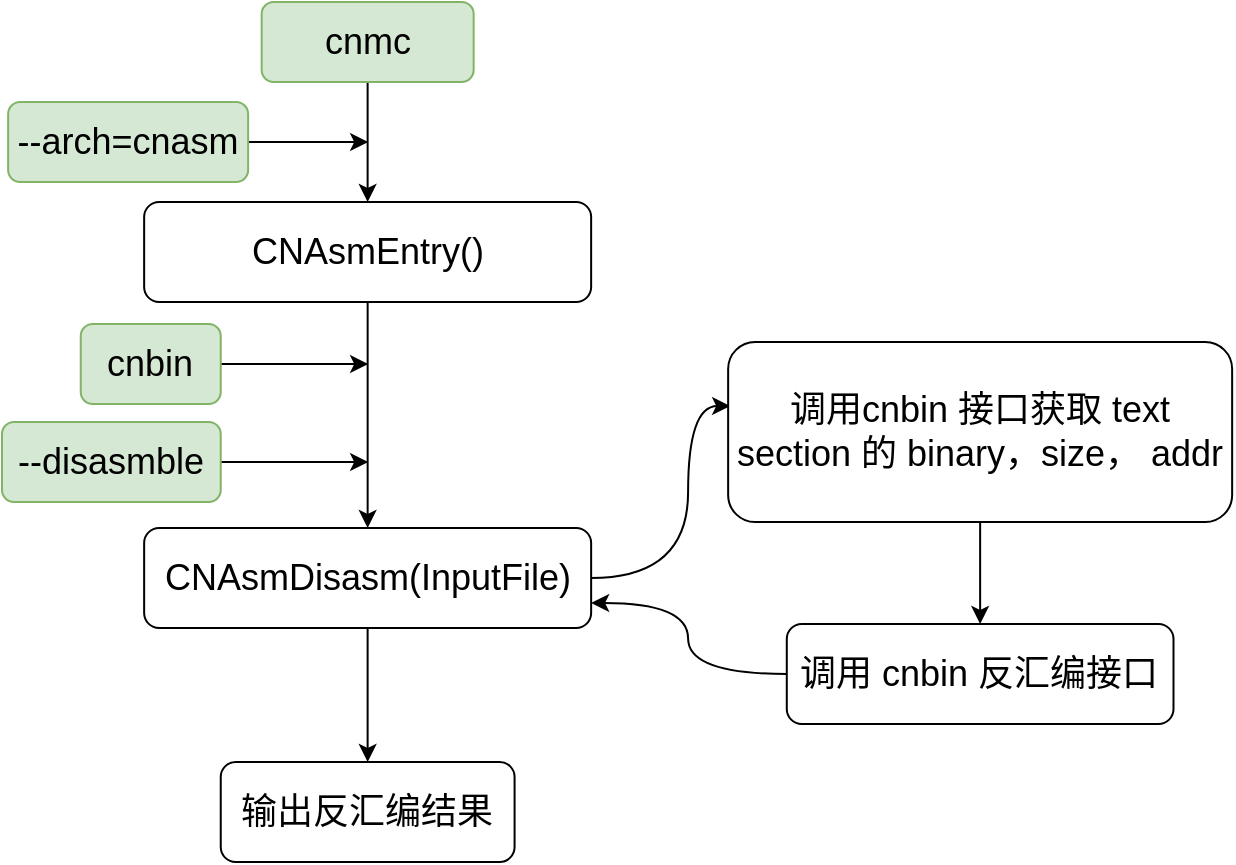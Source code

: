 <mxfile version="21.7.5" type="github">
  <diagram id="C5RBs43oDa-KdzZeNtuy" name="Page-1">
    <mxGraphModel dx="2173" dy="775" grid="1" gridSize="10" guides="1" tooltips="1" connect="1" arrows="1" fold="1" page="1" pageScale="1" pageWidth="827" pageHeight="1169" math="0" shadow="0">
      <root>
        <mxCell id="WIyWlLk6GJQsqaUBKTNV-0" />
        <mxCell id="WIyWlLk6GJQsqaUBKTNV-1" parent="WIyWlLk6GJQsqaUBKTNV-0" />
        <mxCell id="Ks6QfVX8gnesX7YzdXyY-0" style="edgeStyle=orthogonalEdgeStyle;rounded=0;orthogonalLoop=1;jettySize=auto;html=1;exitX=0.5;exitY=1;exitDx=0;exitDy=0;entryX=0.5;entryY=0;entryDx=0;entryDy=0;" edge="1" parent="WIyWlLk6GJQsqaUBKTNV-1" source="Ks6QfVX8gnesX7YzdXyY-1" target="Ks6QfVX8gnesX7YzdXyY-15">
          <mxGeometry relative="1" as="geometry" />
        </mxCell>
        <mxCell id="Ks6QfVX8gnesX7YzdXyY-1" value="&lt;span style=&quot;font-size: 18px;&quot;&gt;cnmc&lt;/span&gt;" style="rounded=1;whiteSpace=wrap;html=1;fontSize=12;glass=0;strokeWidth=1;shadow=0;fillColor=#d5e8d4;strokeColor=#82b366;" vertex="1" parent="WIyWlLk6GJQsqaUBKTNV-1">
          <mxGeometry x="-600.17" y="80" width="106" height="40" as="geometry" />
        </mxCell>
        <mxCell id="Ks6QfVX8gnesX7YzdXyY-42" style="edgeStyle=orthogonalEdgeStyle;rounded=0;orthogonalLoop=1;jettySize=auto;html=1;exitX=0.5;exitY=1;exitDx=0;exitDy=0;entryX=0.5;entryY=0;entryDx=0;entryDy=0;" edge="1" parent="WIyWlLk6GJQsqaUBKTNV-1" source="Ks6QfVX8gnesX7YzdXyY-15" target="Ks6QfVX8gnesX7YzdXyY-41">
          <mxGeometry relative="1" as="geometry" />
        </mxCell>
        <mxCell id="Ks6QfVX8gnesX7YzdXyY-15" value="&lt;span style=&quot;font-size: 18px;&quot;&gt;CNAsmEntry()&lt;/span&gt;" style="rounded=1;whiteSpace=wrap;html=1;fontSize=12;glass=0;strokeWidth=1;shadow=0;" vertex="1" parent="WIyWlLk6GJQsqaUBKTNV-1">
          <mxGeometry x="-658.93" y="180" width="223.5" height="50" as="geometry" />
        </mxCell>
        <mxCell id="Ks6QfVX8gnesX7YzdXyY-55" style="edgeStyle=orthogonalEdgeStyle;rounded=0;orthogonalLoop=1;jettySize=auto;html=1;exitX=1;exitY=0.5;exitDx=0;exitDy=0;" edge="1" parent="WIyWlLk6GJQsqaUBKTNV-1" source="Ks6QfVX8gnesX7YzdXyY-38">
          <mxGeometry relative="1" as="geometry">
            <mxPoint x="-546.93" y="150" as="targetPoint" />
          </mxGeometry>
        </mxCell>
        <mxCell id="Ks6QfVX8gnesX7YzdXyY-38" value="&lt;span style=&quot;font-size: 18px;&quot;&gt;--arch=cnasm&lt;br&gt;&lt;/span&gt;" style="rounded=1;whiteSpace=wrap;html=1;fontSize=12;glass=0;strokeWidth=1;shadow=0;fillColor=#d5e8d4;strokeColor=#82b366;" vertex="1" parent="WIyWlLk6GJQsqaUBKTNV-1">
          <mxGeometry x="-726.93" y="130" width="120" height="40" as="geometry" />
        </mxCell>
        <mxCell id="Ks6QfVX8gnesX7YzdXyY-54" style="edgeStyle=orthogonalEdgeStyle;rounded=0;orthogonalLoop=1;jettySize=auto;html=1;exitX=0.5;exitY=1;exitDx=0;exitDy=0;entryX=0.5;entryY=0;entryDx=0;entryDy=0;" edge="1" parent="WIyWlLk6GJQsqaUBKTNV-1" source="Ks6QfVX8gnesX7YzdXyY-41" target="Ks6QfVX8gnesX7YzdXyY-50">
          <mxGeometry relative="1" as="geometry" />
        </mxCell>
        <mxCell id="Ks6QfVX8gnesX7YzdXyY-58" style="edgeStyle=orthogonalEdgeStyle;rounded=0;orthogonalLoop=1;jettySize=auto;html=1;exitX=1;exitY=0.5;exitDx=0;exitDy=0;entryX=0.004;entryY=0.356;entryDx=0;entryDy=0;entryPerimeter=0;curved=1;" edge="1" parent="WIyWlLk6GJQsqaUBKTNV-1" source="Ks6QfVX8gnesX7YzdXyY-41" target="Ks6QfVX8gnesX7YzdXyY-46">
          <mxGeometry relative="1" as="geometry">
            <Array as="points">
              <mxPoint x="-386.93" y="368" />
              <mxPoint x="-386.93" y="282" />
            </Array>
          </mxGeometry>
        </mxCell>
        <mxCell id="Ks6QfVX8gnesX7YzdXyY-41" value="&lt;span style=&quot;font-size: 18px;&quot;&gt;CNAsmDisasm(InputFile)&lt;/span&gt;" style="rounded=1;whiteSpace=wrap;html=1;fontSize=12;glass=0;strokeWidth=1;shadow=0;" vertex="1" parent="WIyWlLk6GJQsqaUBKTNV-1">
          <mxGeometry x="-658.93" y="343" width="223.5" height="50" as="geometry" />
        </mxCell>
        <mxCell id="Ks6QfVX8gnesX7YzdXyY-57" style="edgeStyle=orthogonalEdgeStyle;rounded=0;orthogonalLoop=1;jettySize=auto;html=1;exitX=1;exitY=0.5;exitDx=0;exitDy=0;" edge="1" parent="WIyWlLk6GJQsqaUBKTNV-1" source="Ks6QfVX8gnesX7YzdXyY-43">
          <mxGeometry relative="1" as="geometry">
            <mxPoint x="-546.93" y="310" as="targetPoint" />
          </mxGeometry>
        </mxCell>
        <mxCell id="Ks6QfVX8gnesX7YzdXyY-43" value="&lt;span style=&quot;font-size: 18px;&quot;&gt;--disasmble&lt;br&gt;&lt;/span&gt;" style="rounded=1;whiteSpace=wrap;html=1;fontSize=12;glass=0;strokeWidth=1;shadow=0;fillColor=#d5e8d4;strokeColor=#82b366;" vertex="1" parent="WIyWlLk6GJQsqaUBKTNV-1">
          <mxGeometry x="-730" y="290" width="109.37" height="40" as="geometry" />
        </mxCell>
        <mxCell id="Ks6QfVX8gnesX7YzdXyY-59" style="edgeStyle=orthogonalEdgeStyle;rounded=0;orthogonalLoop=1;jettySize=auto;html=1;exitX=0.5;exitY=1;exitDx=0;exitDy=0;entryX=0.5;entryY=0;entryDx=0;entryDy=0;" edge="1" parent="WIyWlLk6GJQsqaUBKTNV-1" source="Ks6QfVX8gnesX7YzdXyY-46" target="Ks6QfVX8gnesX7YzdXyY-47">
          <mxGeometry relative="1" as="geometry" />
        </mxCell>
        <mxCell id="Ks6QfVX8gnesX7YzdXyY-46" value="&lt;span style=&quot;font-size: 18px;&quot;&gt;调用cnbin 接口获取 text section 的 binary，size， addr&lt;/span&gt;" style="rounded=1;whiteSpace=wrap;html=1;fontSize=12;glass=0;strokeWidth=1;shadow=0;" vertex="1" parent="WIyWlLk6GJQsqaUBKTNV-1">
          <mxGeometry x="-366.93" y="250" width="252" height="90" as="geometry" />
        </mxCell>
        <mxCell id="Ks6QfVX8gnesX7YzdXyY-60" style="edgeStyle=orthogonalEdgeStyle;rounded=0;orthogonalLoop=1;jettySize=auto;html=1;exitX=0;exitY=0.5;exitDx=0;exitDy=0;entryX=1;entryY=0.75;entryDx=0;entryDy=0;curved=1;" edge="1" parent="WIyWlLk6GJQsqaUBKTNV-1" source="Ks6QfVX8gnesX7YzdXyY-47" target="Ks6QfVX8gnesX7YzdXyY-41">
          <mxGeometry relative="1" as="geometry">
            <Array as="points">
              <mxPoint x="-386.93" y="416" />
              <mxPoint x="-386.93" y="381" />
            </Array>
          </mxGeometry>
        </mxCell>
        <mxCell id="Ks6QfVX8gnesX7YzdXyY-47" value="&lt;span style=&quot;font-size: 18px;&quot;&gt;调用 cnbin 反汇编接口&lt;/span&gt;" style="rounded=1;whiteSpace=wrap;html=1;fontSize=12;glass=0;strokeWidth=1;shadow=0;" vertex="1" parent="WIyWlLk6GJQsqaUBKTNV-1">
          <mxGeometry x="-337.61" y="391" width="193.36" height="50" as="geometry" />
        </mxCell>
        <mxCell id="Ks6QfVX8gnesX7YzdXyY-50" value="&lt;span style=&quot;font-size: 18px;&quot;&gt;输出反汇编结果&lt;/span&gt;" style="rounded=1;whiteSpace=wrap;html=1;fontSize=12;glass=0;strokeWidth=1;shadow=0;" vertex="1" parent="WIyWlLk6GJQsqaUBKTNV-1">
          <mxGeometry x="-620.63" y="460" width="146.92" height="50" as="geometry" />
        </mxCell>
        <mxCell id="Ks6QfVX8gnesX7YzdXyY-56" style="edgeStyle=orthogonalEdgeStyle;rounded=0;orthogonalLoop=1;jettySize=auto;html=1;exitX=1;exitY=0.5;exitDx=0;exitDy=0;" edge="1" parent="WIyWlLk6GJQsqaUBKTNV-1" source="Ks6QfVX8gnesX7YzdXyY-52">
          <mxGeometry relative="1" as="geometry">
            <mxPoint x="-546.93" y="261" as="targetPoint" />
          </mxGeometry>
        </mxCell>
        <mxCell id="Ks6QfVX8gnesX7YzdXyY-52" value="&lt;span style=&quot;font-size: 18px;&quot;&gt;cnbin&lt;br&gt;&lt;/span&gt;" style="rounded=1;whiteSpace=wrap;html=1;fontSize=12;glass=0;strokeWidth=1;shadow=0;fillColor=#d5e8d4;strokeColor=#82b366;" vertex="1" parent="WIyWlLk6GJQsqaUBKTNV-1">
          <mxGeometry x="-690.63" y="241" width="70" height="40" as="geometry" />
        </mxCell>
      </root>
    </mxGraphModel>
  </diagram>
</mxfile>
